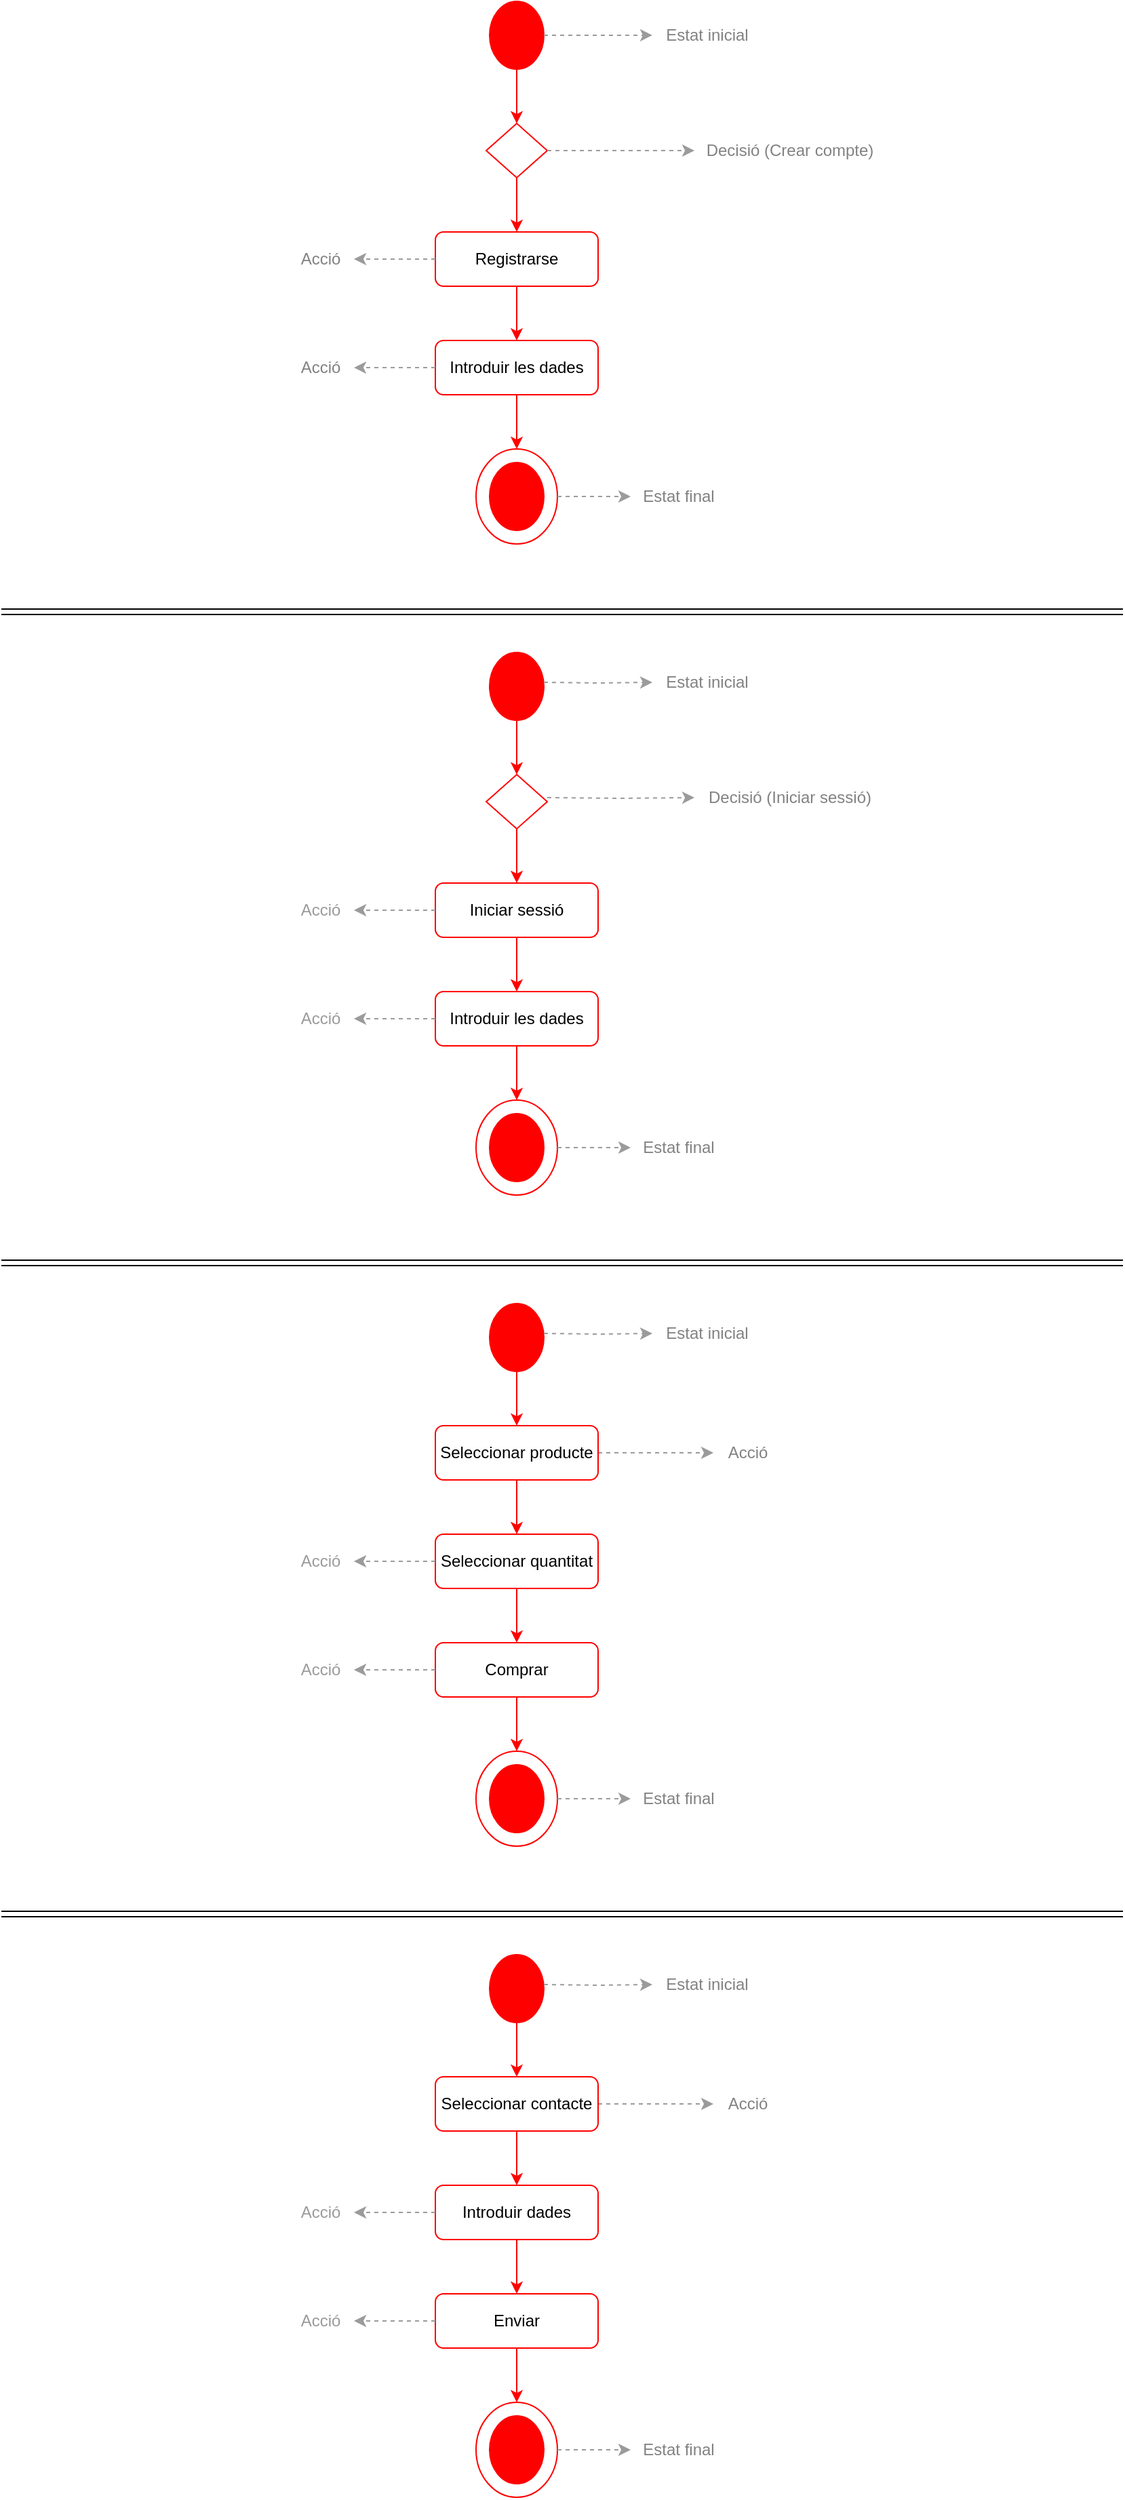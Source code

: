 <mxfile version="16.5.2" type="github">
  <diagram id="pc-rSTr5fRfuh4w3DdU0" name="Page-1">
    <mxGraphModel dx="1093" dy="572" grid="1" gridSize="10" guides="1" tooltips="1" connect="1" arrows="1" fold="1" page="1" pageScale="1" pageWidth="827" pageHeight="1169" math="0" shadow="0">
      <root>
        <mxCell id="0" />
        <mxCell id="1" parent="0" />
        <mxCell id="_70oP3KHqjQjDuD16ico-1" value="" style="edgeStyle=orthogonalEdgeStyle;rounded=0;orthogonalLoop=1;jettySize=auto;html=1;fontColor=#828282;strokeColor=#FF0000;fillColor=#FF0000;entryX=0.5;entryY=0;entryDx=0;entryDy=0;" parent="1" source="_70oP3KHqjQjDuD16ico-2" target="_70oP3KHqjQjDuD16ico-14" edge="1">
          <mxGeometry relative="1" as="geometry">
            <mxPoint x="260" y="400.01" as="targetPoint" />
          </mxGeometry>
        </mxCell>
        <mxCell id="_70oP3KHqjQjDuD16ico-2" value="Registrarse" style="rounded=1;whiteSpace=wrap;html=1;fontSize=12;glass=0;strokeWidth=1;shadow=0;strokeColor=#FF0000;" parent="1" vertex="1">
          <mxGeometry x="320" y="200" width="120" height="40" as="geometry" />
        </mxCell>
        <mxCell id="_70oP3KHqjQjDuD16ico-3" value="" style="edgeStyle=orthogonalEdgeStyle;rounded=0;orthogonalLoop=1;jettySize=auto;html=1;fontColor=#828282;strokeColor=#FF0000;fillColor=#FF0000;" parent="1" source="_70oP3KHqjQjDuD16ico-4" target="_70oP3KHqjQjDuD16ico-12" edge="1">
          <mxGeometry relative="1" as="geometry" />
        </mxCell>
        <mxCell id="_70oP3KHqjQjDuD16ico-4" value="" style="ellipse;whiteSpace=wrap;html=1;strokeColor=#FF0000;fillColor=#FF0000;" parent="1" vertex="1">
          <mxGeometry x="360" y="29.99" width="40" height="50" as="geometry" />
        </mxCell>
        <mxCell id="_70oP3KHqjQjDuD16ico-5" value="" style="endArrow=classic;html=1;rounded=0;exitX=0.5;exitY=1;exitDx=0;exitDy=0;entryX=0.5;entryY=0;entryDx=0;entryDy=0;strokeColor=#FF0000;fillColor=#FF0000;" parent="1" source="_70oP3KHqjQjDuD16ico-12" target="_70oP3KHqjQjDuD16ico-2" edge="1">
          <mxGeometry width="50" height="50" relative="1" as="geometry">
            <mxPoint x="380" y="240" as="sourcePoint" />
            <mxPoint x="418" y="180.01" as="targetPoint" />
          </mxGeometry>
        </mxCell>
        <mxCell id="_70oP3KHqjQjDuD16ico-6" value="&lt;font color=&quot;#828282&quot;&gt;Estat inicial&lt;/font&gt;" style="text;html=1;align=center;verticalAlign=middle;resizable=0;points=[];autosize=1;strokeColor=none;fillColor=none;" parent="1" vertex="1">
          <mxGeometry x="480" y="45.0" width="80" height="20" as="geometry" />
        </mxCell>
        <mxCell id="_70oP3KHqjQjDuD16ico-11" value="&lt;font color=&quot;#828282&quot;&gt;Acció&lt;/font&gt;" style="text;html=1;align=center;verticalAlign=middle;resizable=0;points=[];autosize=1;strokeColor=none;fillColor=none;" parent="1" vertex="1">
          <mxGeometry x="210" y="210" width="50" height="20" as="geometry" />
        </mxCell>
        <mxCell id="_70oP3KHqjQjDuD16ico-12" value="" style="rhombus;whiteSpace=wrap;html=1;fillColor=#FFFFFF;strokeColor=#FF0000;" parent="1" vertex="1">
          <mxGeometry x="357.5" y="120" width="45" height="40" as="geometry" />
        </mxCell>
        <mxCell id="_70oP3KHqjQjDuD16ico-13" value="&lt;font color=&quot;#828282&quot;&gt;Decisió (Crear compte)&lt;/font&gt;" style="text;html=1;align=center;verticalAlign=middle;resizable=0;points=[];autosize=1;strokeColor=none;fillColor=none;" parent="1" vertex="1">
          <mxGeometry x="511" y="130" width="140" height="20" as="geometry" />
        </mxCell>
        <mxCell id="_70oP3KHqjQjDuD16ico-14" value="Introduir les dades" style="rounded=1;whiteSpace=wrap;html=1;fontSize=12;glass=0;strokeWidth=1;shadow=0;strokeColor=#FF0000;" parent="1" vertex="1">
          <mxGeometry x="320" y="280.02" width="120" height="40" as="geometry" />
        </mxCell>
        <mxCell id="_70oP3KHqjQjDuD16ico-17" value="&lt;font color=&quot;#828282&quot;&gt;Acció&lt;/font&gt;" style="text;html=1;align=center;verticalAlign=middle;resizable=0;points=[];autosize=1;strokeColor=none;fillColor=none;" parent="1" vertex="1">
          <mxGeometry x="210" y="289.97" width="50" height="20" as="geometry" />
        </mxCell>
        <mxCell id="_70oP3KHqjQjDuD16ico-22" value="" style="edgeStyle=orthogonalEdgeStyle;rounded=0;orthogonalLoop=1;jettySize=auto;html=1;fontColor=#828282;strokeColor=#9B9B9B;fillColor=#FF0000;exitX=0;exitY=0.5;exitDx=0;exitDy=0;dashed=1;" parent="1" source="_70oP3KHqjQjDuD16ico-14" target="_70oP3KHqjQjDuD16ico-17" edge="1">
          <mxGeometry relative="1" as="geometry">
            <mxPoint x="590" y="440" as="sourcePoint" />
            <mxPoint x="670" y="440" as="targetPoint" />
          </mxGeometry>
        </mxCell>
        <mxCell id="_70oP3KHqjQjDuD16ico-23" value="" style="edgeStyle=orthogonalEdgeStyle;rounded=0;orthogonalLoop=1;jettySize=auto;html=1;fontColor=#828282;strokeColor=#9B9B9B;fillColor=#FF0000;exitX=0;exitY=0.5;exitDx=0;exitDy=0;dashed=1;" parent="1" source="_70oP3KHqjQjDuD16ico-2" target="_70oP3KHqjQjDuD16ico-11" edge="1">
          <mxGeometry relative="1" as="geometry">
            <mxPoint x="210" y="420" as="sourcePoint" />
            <mxPoint x="122" y="300" as="targetPoint" />
          </mxGeometry>
        </mxCell>
        <mxCell id="_70oP3KHqjQjDuD16ico-24" value="" style="edgeStyle=orthogonalEdgeStyle;rounded=0;orthogonalLoop=1;jettySize=auto;html=1;fontColor=#828282;strokeColor=#9B9B9B;fillColor=#FF0000;exitX=1;exitY=0.5;exitDx=0;exitDy=0;dashed=1;" parent="1" source="_70oP3KHqjQjDuD16ico-12" target="_70oP3KHqjQjDuD16ico-13" edge="1">
          <mxGeometry relative="1" as="geometry">
            <mxPoint x="520" y="100" as="sourcePoint" />
            <mxPoint x="440" y="100" as="targetPoint" />
          </mxGeometry>
        </mxCell>
        <mxCell id="_70oP3KHqjQjDuD16ico-25" value="" style="edgeStyle=orthogonalEdgeStyle;rounded=0;orthogonalLoop=1;jettySize=auto;html=1;fontColor=#828282;strokeColor=#9B9B9B;fillColor=#FF0000;exitX=1;exitY=0.5;exitDx=0;exitDy=0;dashed=1;" parent="1" source="_70oP3KHqjQjDuD16ico-4" target="_70oP3KHqjQjDuD16ico-6" edge="1">
          <mxGeometry relative="1" as="geometry">
            <mxPoint x="412.5" y="54.62" as="sourcePoint" />
            <mxPoint x="600" y="54.62" as="targetPoint" />
          </mxGeometry>
        </mxCell>
        <mxCell id="_70oP3KHqjQjDuD16ico-26" value="" style="ellipse;whiteSpace=wrap;html=1;strokeColor=#FF0000;fillColor=#FF0000;" parent="1" vertex="1">
          <mxGeometry x="360" y="370" width="40" height="50" as="geometry" />
        </mxCell>
        <mxCell id="_70oP3KHqjQjDuD16ico-29" value="" style="ellipse;whiteSpace=wrap;html=1;strokeColor=#FF0000;fillColor=none;" parent="1" vertex="1">
          <mxGeometry x="350" y="360" width="60" height="70" as="geometry" />
        </mxCell>
        <mxCell id="Wh9fC4EStsyl4PK7GZHd-1" value="" style="edgeStyle=orthogonalEdgeStyle;rounded=0;orthogonalLoop=1;jettySize=auto;html=1;fontColor=#828282;strokeColor=#FF0000;fillColor=#FF0000;entryX=0.5;entryY=0;entryDx=0;entryDy=0;" parent="1" source="Wh9fC4EStsyl4PK7GZHd-2" target="Wh9fC4EStsyl4PK7GZHd-5" edge="1">
          <mxGeometry relative="1" as="geometry">
            <mxPoint x="440" y="990.01" as="targetPoint" />
          </mxGeometry>
        </mxCell>
        <mxCell id="Wh9fC4EStsyl4PK7GZHd-2" value="Iniciar sessió" style="rounded=1;whiteSpace=wrap;html=1;fontSize=12;glass=0;strokeWidth=1;shadow=0;strokeColor=#FF0000;" parent="1" vertex="1">
          <mxGeometry x="320" y="680" width="120" height="40" as="geometry" />
        </mxCell>
        <mxCell id="Wh9fC4EStsyl4PK7GZHd-3" value="" style="endArrow=classic;html=1;rounded=0;entryX=0.5;entryY=0;entryDx=0;entryDy=0;strokeColor=#FF0000;fillColor=#FF0000;exitX=0.5;exitY=1;exitDx=0;exitDy=0;" parent="1" source="Wh9fC4EStsyl4PK7GZHd-22" target="Wh9fC4EStsyl4PK7GZHd-2" edge="1">
          <mxGeometry width="50" height="50" relative="1" as="geometry">
            <mxPoint x="320" y="750" as="sourcePoint" />
            <mxPoint x="672" y="770.01" as="targetPoint" />
          </mxGeometry>
        </mxCell>
        <mxCell id="Wh9fC4EStsyl4PK7GZHd-4" value="&lt;font&gt;Acció&lt;/font&gt;" style="text;html=1;align=center;verticalAlign=middle;resizable=0;points=[];autosize=1;strokeColor=none;fillColor=none;fontColor=#9B9B9B;" parent="1" vertex="1">
          <mxGeometry x="210" y="690" width="50" height="20" as="geometry" />
        </mxCell>
        <mxCell id="Wh9fC4EStsyl4PK7GZHd-5" value="Introduir les dades" style="rounded=1;whiteSpace=wrap;html=1;fontSize=12;glass=0;strokeWidth=1;shadow=0;strokeColor=#FF0000;" parent="1" vertex="1">
          <mxGeometry x="320" y="760" width="120" height="40" as="geometry" />
        </mxCell>
        <mxCell id="Wh9fC4EStsyl4PK7GZHd-6" value="&lt;font&gt;Acció&lt;/font&gt;" style="text;html=1;align=center;verticalAlign=middle;resizable=0;points=[];autosize=1;strokeColor=none;fillColor=none;fontColor=#9B9B9B;" parent="1" vertex="1">
          <mxGeometry x="210" y="770" width="50" height="20" as="geometry" />
        </mxCell>
        <mxCell id="Wh9fC4EStsyl4PK7GZHd-7" value="" style="edgeStyle=elbowEdgeStyle;elbow=vertical;endArrow=classic;html=1;rounded=0;exitX=0.5;exitY=1;exitDx=0;exitDy=0;strokeColor=#FF0000;entryX=0.5;entryY=0;entryDx=0;entryDy=0;" parent="1" source="Wh9fC4EStsyl4PK7GZHd-5" target="Wh9fC4EStsyl4PK7GZHd-27" edge="1">
          <mxGeometry width="50" height="50" relative="1" as="geometry">
            <mxPoint x="210" y="1020" as="sourcePoint" />
            <mxPoint x="380" y="890" as="targetPoint" />
            <Array as="points">
              <mxPoint x="400" y="830" />
              <mxPoint x="290" y="1090" />
            </Array>
          </mxGeometry>
        </mxCell>
        <mxCell id="Wh9fC4EStsyl4PK7GZHd-8" value="" style="edgeStyle=orthogonalEdgeStyle;rounded=0;orthogonalLoop=1;jettySize=auto;html=1;fontColor=#828282;strokeColor=#9B9B9B;fillColor=#FF0000;dashed=1;exitX=0;exitY=0.5;exitDx=0;exitDy=0;" parent="1" source="Wh9fC4EStsyl4PK7GZHd-5" target="Wh9fC4EStsyl4PK7GZHd-6" edge="1">
          <mxGeometry relative="1" as="geometry">
            <mxPoint x="280" y="780" as="sourcePoint" />
            <mxPoint x="450" y="980" as="targetPoint" />
          </mxGeometry>
        </mxCell>
        <mxCell id="Wh9fC4EStsyl4PK7GZHd-9" value="" style="edgeStyle=orthogonalEdgeStyle;rounded=0;orthogonalLoop=1;jettySize=auto;html=1;fontColor=#828282;strokeColor=#9B9B9B;fillColor=#FF0000;exitX=0;exitY=0.5;exitDx=0;exitDy=0;dashed=1;" parent="1" source="Wh9fC4EStsyl4PK7GZHd-2" target="Wh9fC4EStsyl4PK7GZHd-4" edge="1">
          <mxGeometry relative="1" as="geometry">
            <mxPoint x="500" y="889.61" as="sourcePoint" />
            <mxPoint x="580" y="890" as="targetPoint" />
          </mxGeometry>
        </mxCell>
        <mxCell id="Wh9fC4EStsyl4PK7GZHd-13" value="" style="edgeStyle=orthogonalEdgeStyle;rounded=0;orthogonalLoop=1;jettySize=auto;html=1;fontColor=#828282;strokeColor=#FF0000;fillColor=#FF0000;entryX=0.5;entryY=0;entryDx=0;entryDy=0;exitX=0.5;exitY=1;exitDx=0;exitDy=0;" parent="1" source="_70oP3KHqjQjDuD16ico-14" target="_70oP3KHqjQjDuD16ico-29" edge="1">
          <mxGeometry relative="1" as="geometry">
            <mxPoint x="390" y="370.0" as="targetPoint" />
            <mxPoint x="390" y="329.96" as="sourcePoint" />
            <Array as="points">
              <mxPoint x="380" y="350" />
              <mxPoint x="380" y="350" />
            </Array>
          </mxGeometry>
        </mxCell>
        <mxCell id="Wh9fC4EStsyl4PK7GZHd-15" value="&lt;font color=&quot;#828282&quot;&gt;Estat final&lt;br&gt;&lt;/font&gt;" style="text;html=1;align=center;verticalAlign=middle;resizable=0;points=[];autosize=1;strokeColor=none;fillColor=none;" parent="1" vertex="1">
          <mxGeometry x="464" y="385" width="70" height="20" as="geometry" />
        </mxCell>
        <mxCell id="Wh9fC4EStsyl4PK7GZHd-16" value="" style="edgeStyle=orthogonalEdgeStyle;rounded=0;orthogonalLoop=1;jettySize=auto;html=1;fontColor=#828282;strokeColor=#9B9B9B;fillColor=#FF0000;exitX=1;exitY=0.5;exitDx=0;exitDy=0;dashed=1;entryX=0;entryY=0.5;entryDx=0;entryDy=0;entryPerimeter=0;" parent="1" source="_70oP3KHqjQjDuD16ico-29" target="Wh9fC4EStsyl4PK7GZHd-15" edge="1">
          <mxGeometry relative="1" as="geometry">
            <mxPoint x="412.5" y="399.5" as="sourcePoint" />
            <mxPoint x="520" y="395" as="targetPoint" />
            <Array as="points" />
          </mxGeometry>
        </mxCell>
        <mxCell id="Wh9fC4EStsyl4PK7GZHd-19" value="" style="edgeStyle=orthogonalEdgeStyle;rounded=0;orthogonalLoop=1;jettySize=auto;html=1;fontColor=#828282;strokeColor=#FF0000;fillColor=#FF0000;" parent="1" source="Wh9fC4EStsyl4PK7GZHd-20" target="Wh9fC4EStsyl4PK7GZHd-22" edge="1">
          <mxGeometry relative="1" as="geometry" />
        </mxCell>
        <mxCell id="Wh9fC4EStsyl4PK7GZHd-20" value="" style="ellipse;whiteSpace=wrap;html=1;strokeColor=#FF0000;fillColor=#FF0000;" parent="1" vertex="1">
          <mxGeometry x="360" y="510" width="40" height="50" as="geometry" />
        </mxCell>
        <mxCell id="Wh9fC4EStsyl4PK7GZHd-21" value="&lt;font color=&quot;#828282&quot;&gt;Estat inicial&lt;/font&gt;" style="text;html=1;align=center;verticalAlign=middle;resizable=0;points=[];autosize=1;strokeColor=none;fillColor=none;" parent="1" vertex="1">
          <mxGeometry x="480" y="522" width="80" height="20" as="geometry" />
        </mxCell>
        <mxCell id="Wh9fC4EStsyl4PK7GZHd-22" value="" style="rhombus;whiteSpace=wrap;html=1;fillColor=#FFFFFF;strokeColor=#FF0000;" parent="1" vertex="1">
          <mxGeometry x="357.5" y="600.01" width="45" height="40" as="geometry" />
        </mxCell>
        <mxCell id="Wh9fC4EStsyl4PK7GZHd-23" value="&lt;font color=&quot;#828282&quot;&gt;Decisió (Iniciar sessió)&lt;/font&gt;" style="text;html=1;align=center;verticalAlign=middle;resizable=0;points=[];autosize=1;strokeColor=none;fillColor=none;" parent="1" vertex="1">
          <mxGeometry x="511" y="607" width="140" height="20" as="geometry" />
        </mxCell>
        <mxCell id="Wh9fC4EStsyl4PK7GZHd-24" value="" style="edgeStyle=orthogonalEdgeStyle;rounded=0;orthogonalLoop=1;jettySize=auto;html=1;fontColor=#828282;strokeColor=#9B9B9B;fillColor=#FF0000;exitX=1;exitY=0.5;exitDx=0;exitDy=0;dashed=1;" parent="1" target="Wh9fC4EStsyl4PK7GZHd-23" edge="1">
          <mxGeometry relative="1" as="geometry">
            <mxPoint x="402.5" y="617" as="sourcePoint" />
            <mxPoint x="440" y="577" as="targetPoint" />
          </mxGeometry>
        </mxCell>
        <mxCell id="Wh9fC4EStsyl4PK7GZHd-25" value="" style="edgeStyle=orthogonalEdgeStyle;rounded=0;orthogonalLoop=1;jettySize=auto;html=1;fontColor=#828282;strokeColor=#9B9B9B;fillColor=#FF0000;exitX=1;exitY=0.5;exitDx=0;exitDy=0;dashed=1;" parent="1" target="Wh9fC4EStsyl4PK7GZHd-21" edge="1">
          <mxGeometry relative="1" as="geometry">
            <mxPoint x="400" y="531.99" as="sourcePoint" />
            <mxPoint x="600" y="531.62" as="targetPoint" />
          </mxGeometry>
        </mxCell>
        <mxCell id="Wh9fC4EStsyl4PK7GZHd-26" value="" style="ellipse;whiteSpace=wrap;html=1;strokeColor=#FF0000;fillColor=#FF0000;" parent="1" vertex="1">
          <mxGeometry x="360" y="850" width="40" height="50" as="geometry" />
        </mxCell>
        <mxCell id="Wh9fC4EStsyl4PK7GZHd-27" value="" style="ellipse;whiteSpace=wrap;html=1;strokeColor=#FF0000;fillColor=none;" parent="1" vertex="1">
          <mxGeometry x="350" y="840" width="60" height="70" as="geometry" />
        </mxCell>
        <mxCell id="Wh9fC4EStsyl4PK7GZHd-28" value="&lt;font color=&quot;#828282&quot;&gt;Estat final&lt;br&gt;&lt;/font&gt;" style="text;html=1;align=center;verticalAlign=middle;resizable=0;points=[];autosize=1;strokeColor=none;fillColor=none;" parent="1" vertex="1">
          <mxGeometry x="464" y="865" width="70" height="20" as="geometry" />
        </mxCell>
        <mxCell id="Wh9fC4EStsyl4PK7GZHd-29" value="" style="edgeStyle=orthogonalEdgeStyle;rounded=0;orthogonalLoop=1;jettySize=auto;html=1;fontColor=#828282;strokeColor=#9B9B9B;fillColor=#FF0000;exitX=1;exitY=0.5;exitDx=0;exitDy=0;dashed=1;entryX=0;entryY=0.5;entryDx=0;entryDy=0;entryPerimeter=0;" parent="1" source="Wh9fC4EStsyl4PK7GZHd-27" target="Wh9fC4EStsyl4PK7GZHd-28" edge="1">
          <mxGeometry relative="1" as="geometry">
            <mxPoint x="412.5" y="879.5" as="sourcePoint" />
            <mxPoint x="520" y="875" as="targetPoint" />
            <Array as="points" />
          </mxGeometry>
        </mxCell>
        <mxCell id="Wh9fC4EStsyl4PK7GZHd-30" value="" style="shape=link;html=1;rounded=0;" parent="1" edge="1">
          <mxGeometry width="100" relative="1" as="geometry">
            <mxPoint y="480" as="sourcePoint" />
            <mxPoint x="827" y="480" as="targetPoint" />
          </mxGeometry>
        </mxCell>
        <mxCell id="Wh9fC4EStsyl4PK7GZHd-31" value="" style="shape=link;html=1;rounded=0;" parent="1" edge="1">
          <mxGeometry width="100" relative="1" as="geometry">
            <mxPoint y="960" as="sourcePoint" />
            <mxPoint x="827" y="960" as="targetPoint" />
          </mxGeometry>
        </mxCell>
        <mxCell id="Wh9fC4EStsyl4PK7GZHd-32" value="" style="edgeStyle=orthogonalEdgeStyle;rounded=0;orthogonalLoop=1;jettySize=auto;html=1;fontColor=#828282;strokeColor=#FF0000;fillColor=#FF0000;entryX=0.5;entryY=0;entryDx=0;entryDy=0;" parent="1" source="Wh9fC4EStsyl4PK7GZHd-33" target="Wh9fC4EStsyl4PK7GZHd-36" edge="1">
          <mxGeometry relative="1" as="geometry">
            <mxPoint x="440" y="1470.01" as="targetPoint" />
          </mxGeometry>
        </mxCell>
        <mxCell id="Wh9fC4EStsyl4PK7GZHd-33" value="Seleccionar quantitat" style="rounded=1;whiteSpace=wrap;html=1;fontSize=12;glass=0;strokeWidth=1;shadow=0;strokeColor=#FF0000;" parent="1" vertex="1">
          <mxGeometry x="320" y="1160" width="120" height="40" as="geometry" />
        </mxCell>
        <mxCell id="Wh9fC4EStsyl4PK7GZHd-34" value="" style="endArrow=classic;html=1;rounded=0;entryX=0.5;entryY=0;entryDx=0;entryDy=0;strokeColor=#FF0000;fillColor=#FF0000;exitX=0.5;exitY=1;exitDx=0;exitDy=0;" parent="1" source="ZKl61LesD86CseDYbFKd-1" target="Wh9fC4EStsyl4PK7GZHd-33" edge="1">
          <mxGeometry width="50" height="50" relative="1" as="geometry">
            <mxPoint x="380" y="1120.01" as="sourcePoint" />
            <mxPoint x="672" y="1250.01" as="targetPoint" />
          </mxGeometry>
        </mxCell>
        <mxCell id="Wh9fC4EStsyl4PK7GZHd-35" value="&lt;font&gt;Acció&lt;/font&gt;" style="text;html=1;align=center;verticalAlign=middle;resizable=0;points=[];autosize=1;strokeColor=none;fillColor=none;fontColor=#9B9B9B;" parent="1" vertex="1">
          <mxGeometry x="210" y="1170" width="50" height="20" as="geometry" />
        </mxCell>
        <mxCell id="Wh9fC4EStsyl4PK7GZHd-36" value="Comprar" style="rounded=1;whiteSpace=wrap;html=1;fontSize=12;glass=0;strokeWidth=1;shadow=0;strokeColor=#FF0000;" parent="1" vertex="1">
          <mxGeometry x="320" y="1240" width="120" height="40" as="geometry" />
        </mxCell>
        <mxCell id="Wh9fC4EStsyl4PK7GZHd-37" value="&lt;font&gt;Acció&lt;/font&gt;" style="text;html=1;align=center;verticalAlign=middle;resizable=0;points=[];autosize=1;strokeColor=none;fillColor=none;fontColor=#9B9B9B;" parent="1" vertex="1">
          <mxGeometry x="210" y="1250" width="50" height="20" as="geometry" />
        </mxCell>
        <mxCell id="Wh9fC4EStsyl4PK7GZHd-38" value="" style="edgeStyle=elbowEdgeStyle;elbow=vertical;endArrow=classic;html=1;rounded=0;exitX=0.5;exitY=1;exitDx=0;exitDy=0;strokeColor=#FF0000;entryX=0.5;entryY=0;entryDx=0;entryDy=0;" parent="1" source="Wh9fC4EStsyl4PK7GZHd-36" target="Wh9fC4EStsyl4PK7GZHd-48" edge="1">
          <mxGeometry width="50" height="50" relative="1" as="geometry">
            <mxPoint x="210" y="1500" as="sourcePoint" />
            <mxPoint x="380" y="1370" as="targetPoint" />
            <Array as="points">
              <mxPoint x="400" y="1310" />
              <mxPoint x="290" y="1570" />
            </Array>
          </mxGeometry>
        </mxCell>
        <mxCell id="Wh9fC4EStsyl4PK7GZHd-39" value="" style="edgeStyle=orthogonalEdgeStyle;rounded=0;orthogonalLoop=1;jettySize=auto;html=1;fontColor=#828282;strokeColor=#9B9B9B;fillColor=#FF0000;dashed=1;exitX=0;exitY=0.5;exitDx=0;exitDy=0;" parent="1" source="Wh9fC4EStsyl4PK7GZHd-36" target="Wh9fC4EStsyl4PK7GZHd-37" edge="1">
          <mxGeometry relative="1" as="geometry">
            <mxPoint x="280" y="1260" as="sourcePoint" />
            <mxPoint x="450" y="1460" as="targetPoint" />
          </mxGeometry>
        </mxCell>
        <mxCell id="Wh9fC4EStsyl4PK7GZHd-40" value="" style="edgeStyle=orthogonalEdgeStyle;rounded=0;orthogonalLoop=1;jettySize=auto;html=1;fontColor=#828282;strokeColor=#9B9B9B;fillColor=#FF0000;exitX=0;exitY=0.5;exitDx=0;exitDy=0;dashed=1;" parent="1" source="Wh9fC4EStsyl4PK7GZHd-33" target="Wh9fC4EStsyl4PK7GZHd-35" edge="1">
          <mxGeometry relative="1" as="geometry">
            <mxPoint x="500" y="1369.61" as="sourcePoint" />
            <mxPoint x="580" y="1370" as="targetPoint" />
          </mxGeometry>
        </mxCell>
        <mxCell id="Wh9fC4EStsyl4PK7GZHd-41" value="" style="edgeStyle=orthogonalEdgeStyle;rounded=0;orthogonalLoop=1;jettySize=auto;html=1;fontColor=#828282;strokeColor=#FF0000;fillColor=#FF0000;entryX=0.5;entryY=0;entryDx=0;entryDy=0;" parent="1" source="Wh9fC4EStsyl4PK7GZHd-42" target="ZKl61LesD86CseDYbFKd-1" edge="1">
          <mxGeometry relative="1" as="geometry">
            <mxPoint x="410" y="1060" as="targetPoint" />
          </mxGeometry>
        </mxCell>
        <mxCell id="Wh9fC4EStsyl4PK7GZHd-42" value="" style="ellipse;whiteSpace=wrap;html=1;strokeColor=#FF0000;fillColor=#FF0000;" parent="1" vertex="1">
          <mxGeometry x="360" y="990" width="40" height="50" as="geometry" />
        </mxCell>
        <mxCell id="Wh9fC4EStsyl4PK7GZHd-43" value="&lt;font color=&quot;#828282&quot;&gt;Estat inicial&lt;/font&gt;" style="text;html=1;align=center;verticalAlign=middle;resizable=0;points=[];autosize=1;strokeColor=none;fillColor=none;" parent="1" vertex="1">
          <mxGeometry x="480" y="1002" width="80" height="20" as="geometry" />
        </mxCell>
        <mxCell id="Wh9fC4EStsyl4PK7GZHd-45" value="" style="edgeStyle=orthogonalEdgeStyle;rounded=0;orthogonalLoop=1;jettySize=auto;html=1;fontColor=#828282;strokeColor=#9B9B9B;fillColor=#FF0000;dashed=1;exitX=1;exitY=0.5;exitDx=0;exitDy=0;" parent="1" edge="1" target="Wh9fC4EStsyl4PK7GZHd-53" source="ZKl61LesD86CseDYbFKd-1">
          <mxGeometry relative="1" as="geometry">
            <mxPoint x="500" y="1070" as="sourcePoint" />
            <mxPoint x="510" y="1080" as="targetPoint" />
          </mxGeometry>
        </mxCell>
        <mxCell id="Wh9fC4EStsyl4PK7GZHd-46" value="" style="edgeStyle=orthogonalEdgeStyle;rounded=0;orthogonalLoop=1;jettySize=auto;html=1;fontColor=#828282;strokeColor=#9B9B9B;fillColor=#FF0000;exitX=1;exitY=0.5;exitDx=0;exitDy=0;dashed=1;" parent="1" target="Wh9fC4EStsyl4PK7GZHd-43" edge="1">
          <mxGeometry relative="1" as="geometry">
            <mxPoint x="400" y="1011.99" as="sourcePoint" />
            <mxPoint x="600" y="1011.62" as="targetPoint" />
          </mxGeometry>
        </mxCell>
        <mxCell id="Wh9fC4EStsyl4PK7GZHd-47" value="" style="ellipse;whiteSpace=wrap;html=1;strokeColor=#FF0000;fillColor=#FF0000;" parent="1" vertex="1">
          <mxGeometry x="360" y="1330" width="40" height="50" as="geometry" />
        </mxCell>
        <mxCell id="Wh9fC4EStsyl4PK7GZHd-48" value="" style="ellipse;whiteSpace=wrap;html=1;strokeColor=#FF0000;fillColor=none;" parent="1" vertex="1">
          <mxGeometry x="350" y="1320" width="60" height="70" as="geometry" />
        </mxCell>
        <mxCell id="Wh9fC4EStsyl4PK7GZHd-49" value="&lt;font color=&quot;#828282&quot;&gt;Estat final&lt;br&gt;&lt;/font&gt;" style="text;html=1;align=center;verticalAlign=middle;resizable=0;points=[];autosize=1;strokeColor=none;fillColor=none;" parent="1" vertex="1">
          <mxGeometry x="464" y="1345" width="70" height="20" as="geometry" />
        </mxCell>
        <mxCell id="Wh9fC4EStsyl4PK7GZHd-50" value="" style="edgeStyle=orthogonalEdgeStyle;rounded=0;orthogonalLoop=1;jettySize=auto;html=1;fontColor=#828282;strokeColor=#9B9B9B;fillColor=#FF0000;exitX=1;exitY=0.5;exitDx=0;exitDy=0;dashed=1;entryX=0;entryY=0.5;entryDx=0;entryDy=0;entryPerimeter=0;" parent="1" source="Wh9fC4EStsyl4PK7GZHd-48" target="Wh9fC4EStsyl4PK7GZHd-49" edge="1">
          <mxGeometry relative="1" as="geometry">
            <mxPoint x="412.5" y="1359.5" as="sourcePoint" />
            <mxPoint x="520" y="1355" as="targetPoint" />
            <Array as="points" />
          </mxGeometry>
        </mxCell>
        <mxCell id="Wh9fC4EStsyl4PK7GZHd-53" value="&lt;font color=&quot;#828282&quot;&gt;Acció&lt;/font&gt;" style="text;html=1;align=center;verticalAlign=middle;resizable=0;points=[];autosize=1;strokeColor=none;fillColor=none;" parent="1" vertex="1">
          <mxGeometry x="525" y="1090.01" width="50" height="20" as="geometry" />
        </mxCell>
        <mxCell id="ZKl61LesD86CseDYbFKd-1" value="Seleccionar producte" style="rounded=1;whiteSpace=wrap;html=1;fontSize=12;glass=0;strokeWidth=1;shadow=0;strokeColor=#FF0000;" vertex="1" parent="1">
          <mxGeometry x="320" y="1080.01" width="120" height="40" as="geometry" />
        </mxCell>
        <mxCell id="ZKl61LesD86CseDYbFKd-2" value="" style="shape=link;html=1;rounded=0;" edge="1" parent="1">
          <mxGeometry width="100" relative="1" as="geometry">
            <mxPoint y="1440" as="sourcePoint" />
            <mxPoint x="827" y="1440" as="targetPoint" />
          </mxGeometry>
        </mxCell>
        <mxCell id="ZKl61LesD86CseDYbFKd-3" value="" style="edgeStyle=orthogonalEdgeStyle;rounded=0;orthogonalLoop=1;jettySize=auto;html=1;fontColor=#828282;strokeColor=#FF0000;fillColor=#FF0000;entryX=0.5;entryY=0;entryDx=0;entryDy=0;" edge="1" parent="1" source="ZKl61LesD86CseDYbFKd-4" target="ZKl61LesD86CseDYbFKd-7">
          <mxGeometry relative="1" as="geometry">
            <mxPoint x="440" y="1950.01" as="targetPoint" />
          </mxGeometry>
        </mxCell>
        <mxCell id="ZKl61LesD86CseDYbFKd-4" value="Introduir dades" style="rounded=1;whiteSpace=wrap;html=1;fontSize=12;glass=0;strokeWidth=1;shadow=0;strokeColor=#FF0000;" vertex="1" parent="1">
          <mxGeometry x="320" y="1640" width="120" height="40" as="geometry" />
        </mxCell>
        <mxCell id="ZKl61LesD86CseDYbFKd-5" value="" style="endArrow=classic;html=1;rounded=0;entryX=0.5;entryY=0;entryDx=0;entryDy=0;strokeColor=#FF0000;fillColor=#FF0000;exitX=0.5;exitY=1;exitDx=0;exitDy=0;" edge="1" parent="1" source="ZKl61LesD86CseDYbFKd-22" target="ZKl61LesD86CseDYbFKd-4">
          <mxGeometry width="50" height="50" relative="1" as="geometry">
            <mxPoint x="380" y="1600.01" as="sourcePoint" />
            <mxPoint x="672" y="1730.01" as="targetPoint" />
          </mxGeometry>
        </mxCell>
        <mxCell id="ZKl61LesD86CseDYbFKd-6" value="&lt;font&gt;Acció&lt;/font&gt;" style="text;html=1;align=center;verticalAlign=middle;resizable=0;points=[];autosize=1;strokeColor=none;fillColor=none;fontColor=#9B9B9B;" vertex="1" parent="1">
          <mxGeometry x="210" y="1650" width="50" height="20" as="geometry" />
        </mxCell>
        <mxCell id="ZKl61LesD86CseDYbFKd-7" value="Enviar" style="rounded=1;whiteSpace=wrap;html=1;fontSize=12;glass=0;strokeWidth=1;shadow=0;strokeColor=#FF0000;" vertex="1" parent="1">
          <mxGeometry x="320" y="1720" width="120" height="40" as="geometry" />
        </mxCell>
        <mxCell id="ZKl61LesD86CseDYbFKd-8" value="&lt;font&gt;Acció&lt;/font&gt;" style="text;html=1;align=center;verticalAlign=middle;resizable=0;points=[];autosize=1;strokeColor=none;fillColor=none;fontColor=#9B9B9B;" vertex="1" parent="1">
          <mxGeometry x="210" y="1730" width="50" height="20" as="geometry" />
        </mxCell>
        <mxCell id="ZKl61LesD86CseDYbFKd-9" value="" style="edgeStyle=elbowEdgeStyle;elbow=vertical;endArrow=classic;html=1;rounded=0;exitX=0.5;exitY=1;exitDx=0;exitDy=0;strokeColor=#FF0000;entryX=0.5;entryY=0;entryDx=0;entryDy=0;" edge="1" parent="1" source="ZKl61LesD86CseDYbFKd-7" target="ZKl61LesD86CseDYbFKd-18">
          <mxGeometry width="50" height="50" relative="1" as="geometry">
            <mxPoint x="210" y="1980" as="sourcePoint" />
            <mxPoint x="380" y="1850" as="targetPoint" />
            <Array as="points">
              <mxPoint x="400" y="1790" />
              <mxPoint x="290" y="2050" />
            </Array>
          </mxGeometry>
        </mxCell>
        <mxCell id="ZKl61LesD86CseDYbFKd-10" value="" style="edgeStyle=orthogonalEdgeStyle;rounded=0;orthogonalLoop=1;jettySize=auto;html=1;fontColor=#828282;strokeColor=#9B9B9B;fillColor=#FF0000;dashed=1;exitX=0;exitY=0.5;exitDx=0;exitDy=0;" edge="1" parent="1" source="ZKl61LesD86CseDYbFKd-7" target="ZKl61LesD86CseDYbFKd-8">
          <mxGeometry relative="1" as="geometry">
            <mxPoint x="280" y="1740" as="sourcePoint" />
            <mxPoint x="450" y="1940" as="targetPoint" />
          </mxGeometry>
        </mxCell>
        <mxCell id="ZKl61LesD86CseDYbFKd-11" value="" style="edgeStyle=orthogonalEdgeStyle;rounded=0;orthogonalLoop=1;jettySize=auto;html=1;fontColor=#828282;strokeColor=#9B9B9B;fillColor=#FF0000;exitX=0;exitY=0.5;exitDx=0;exitDy=0;dashed=1;" edge="1" parent="1" source="ZKl61LesD86CseDYbFKd-4" target="ZKl61LesD86CseDYbFKd-6">
          <mxGeometry relative="1" as="geometry">
            <mxPoint x="500" y="1849.61" as="sourcePoint" />
            <mxPoint x="580" y="1850" as="targetPoint" />
          </mxGeometry>
        </mxCell>
        <mxCell id="ZKl61LesD86CseDYbFKd-12" value="" style="edgeStyle=orthogonalEdgeStyle;rounded=0;orthogonalLoop=1;jettySize=auto;html=1;fontColor=#828282;strokeColor=#FF0000;fillColor=#FF0000;entryX=0.5;entryY=0;entryDx=0;entryDy=0;" edge="1" parent="1" source="ZKl61LesD86CseDYbFKd-13" target="ZKl61LesD86CseDYbFKd-22">
          <mxGeometry relative="1" as="geometry">
            <mxPoint x="410" y="1540" as="targetPoint" />
          </mxGeometry>
        </mxCell>
        <mxCell id="ZKl61LesD86CseDYbFKd-13" value="" style="ellipse;whiteSpace=wrap;html=1;strokeColor=#FF0000;fillColor=#FF0000;" vertex="1" parent="1">
          <mxGeometry x="360" y="1470" width="40" height="50" as="geometry" />
        </mxCell>
        <mxCell id="ZKl61LesD86CseDYbFKd-14" value="&lt;font color=&quot;#828282&quot;&gt;Estat inicial&lt;/font&gt;" style="text;html=1;align=center;verticalAlign=middle;resizable=0;points=[];autosize=1;strokeColor=none;fillColor=none;" vertex="1" parent="1">
          <mxGeometry x="480" y="1482" width="80" height="20" as="geometry" />
        </mxCell>
        <mxCell id="ZKl61LesD86CseDYbFKd-15" value="" style="edgeStyle=orthogonalEdgeStyle;rounded=0;orthogonalLoop=1;jettySize=auto;html=1;fontColor=#828282;strokeColor=#9B9B9B;fillColor=#FF0000;dashed=1;exitX=1;exitY=0.5;exitDx=0;exitDy=0;" edge="1" parent="1" source="ZKl61LesD86CseDYbFKd-22" target="ZKl61LesD86CseDYbFKd-21">
          <mxGeometry relative="1" as="geometry">
            <mxPoint x="500" y="1550" as="sourcePoint" />
            <mxPoint x="510" y="1560" as="targetPoint" />
          </mxGeometry>
        </mxCell>
        <mxCell id="ZKl61LesD86CseDYbFKd-16" value="" style="edgeStyle=orthogonalEdgeStyle;rounded=0;orthogonalLoop=1;jettySize=auto;html=1;fontColor=#828282;strokeColor=#9B9B9B;fillColor=#FF0000;exitX=1;exitY=0.5;exitDx=0;exitDy=0;dashed=1;" edge="1" parent="1" target="ZKl61LesD86CseDYbFKd-14">
          <mxGeometry relative="1" as="geometry">
            <mxPoint x="400" y="1491.99" as="sourcePoint" />
            <mxPoint x="600" y="1491.62" as="targetPoint" />
          </mxGeometry>
        </mxCell>
        <mxCell id="ZKl61LesD86CseDYbFKd-17" value="" style="ellipse;whiteSpace=wrap;html=1;strokeColor=#FF0000;fillColor=#FF0000;" vertex="1" parent="1">
          <mxGeometry x="360" y="1810" width="40" height="50" as="geometry" />
        </mxCell>
        <mxCell id="ZKl61LesD86CseDYbFKd-18" value="" style="ellipse;whiteSpace=wrap;html=1;strokeColor=#FF0000;fillColor=none;" vertex="1" parent="1">
          <mxGeometry x="350" y="1800" width="60" height="70" as="geometry" />
        </mxCell>
        <mxCell id="ZKl61LesD86CseDYbFKd-19" value="&lt;font color=&quot;#828282&quot;&gt;Estat final&lt;br&gt;&lt;/font&gt;" style="text;html=1;align=center;verticalAlign=middle;resizable=0;points=[];autosize=1;strokeColor=none;fillColor=none;" vertex="1" parent="1">
          <mxGeometry x="464" y="1825" width="70" height="20" as="geometry" />
        </mxCell>
        <mxCell id="ZKl61LesD86CseDYbFKd-20" value="" style="edgeStyle=orthogonalEdgeStyle;rounded=0;orthogonalLoop=1;jettySize=auto;html=1;fontColor=#828282;strokeColor=#9B9B9B;fillColor=#FF0000;exitX=1;exitY=0.5;exitDx=0;exitDy=0;dashed=1;entryX=0;entryY=0.5;entryDx=0;entryDy=0;entryPerimeter=0;" edge="1" parent="1" source="ZKl61LesD86CseDYbFKd-18" target="ZKl61LesD86CseDYbFKd-19">
          <mxGeometry relative="1" as="geometry">
            <mxPoint x="412.5" y="1839.5" as="sourcePoint" />
            <mxPoint x="520" y="1835" as="targetPoint" />
            <Array as="points" />
          </mxGeometry>
        </mxCell>
        <mxCell id="ZKl61LesD86CseDYbFKd-21" value="&lt;font color=&quot;#828282&quot;&gt;Acció&lt;/font&gt;" style="text;html=1;align=center;verticalAlign=middle;resizable=0;points=[];autosize=1;strokeColor=none;fillColor=none;" vertex="1" parent="1">
          <mxGeometry x="525" y="1570.01" width="50" height="20" as="geometry" />
        </mxCell>
        <mxCell id="ZKl61LesD86CseDYbFKd-22" value="Seleccionar contacte" style="rounded=1;whiteSpace=wrap;html=1;fontSize=12;glass=0;strokeWidth=1;shadow=0;strokeColor=#FF0000;" vertex="1" parent="1">
          <mxGeometry x="320" y="1560.01" width="120" height="40" as="geometry" />
        </mxCell>
      </root>
    </mxGraphModel>
  </diagram>
</mxfile>
